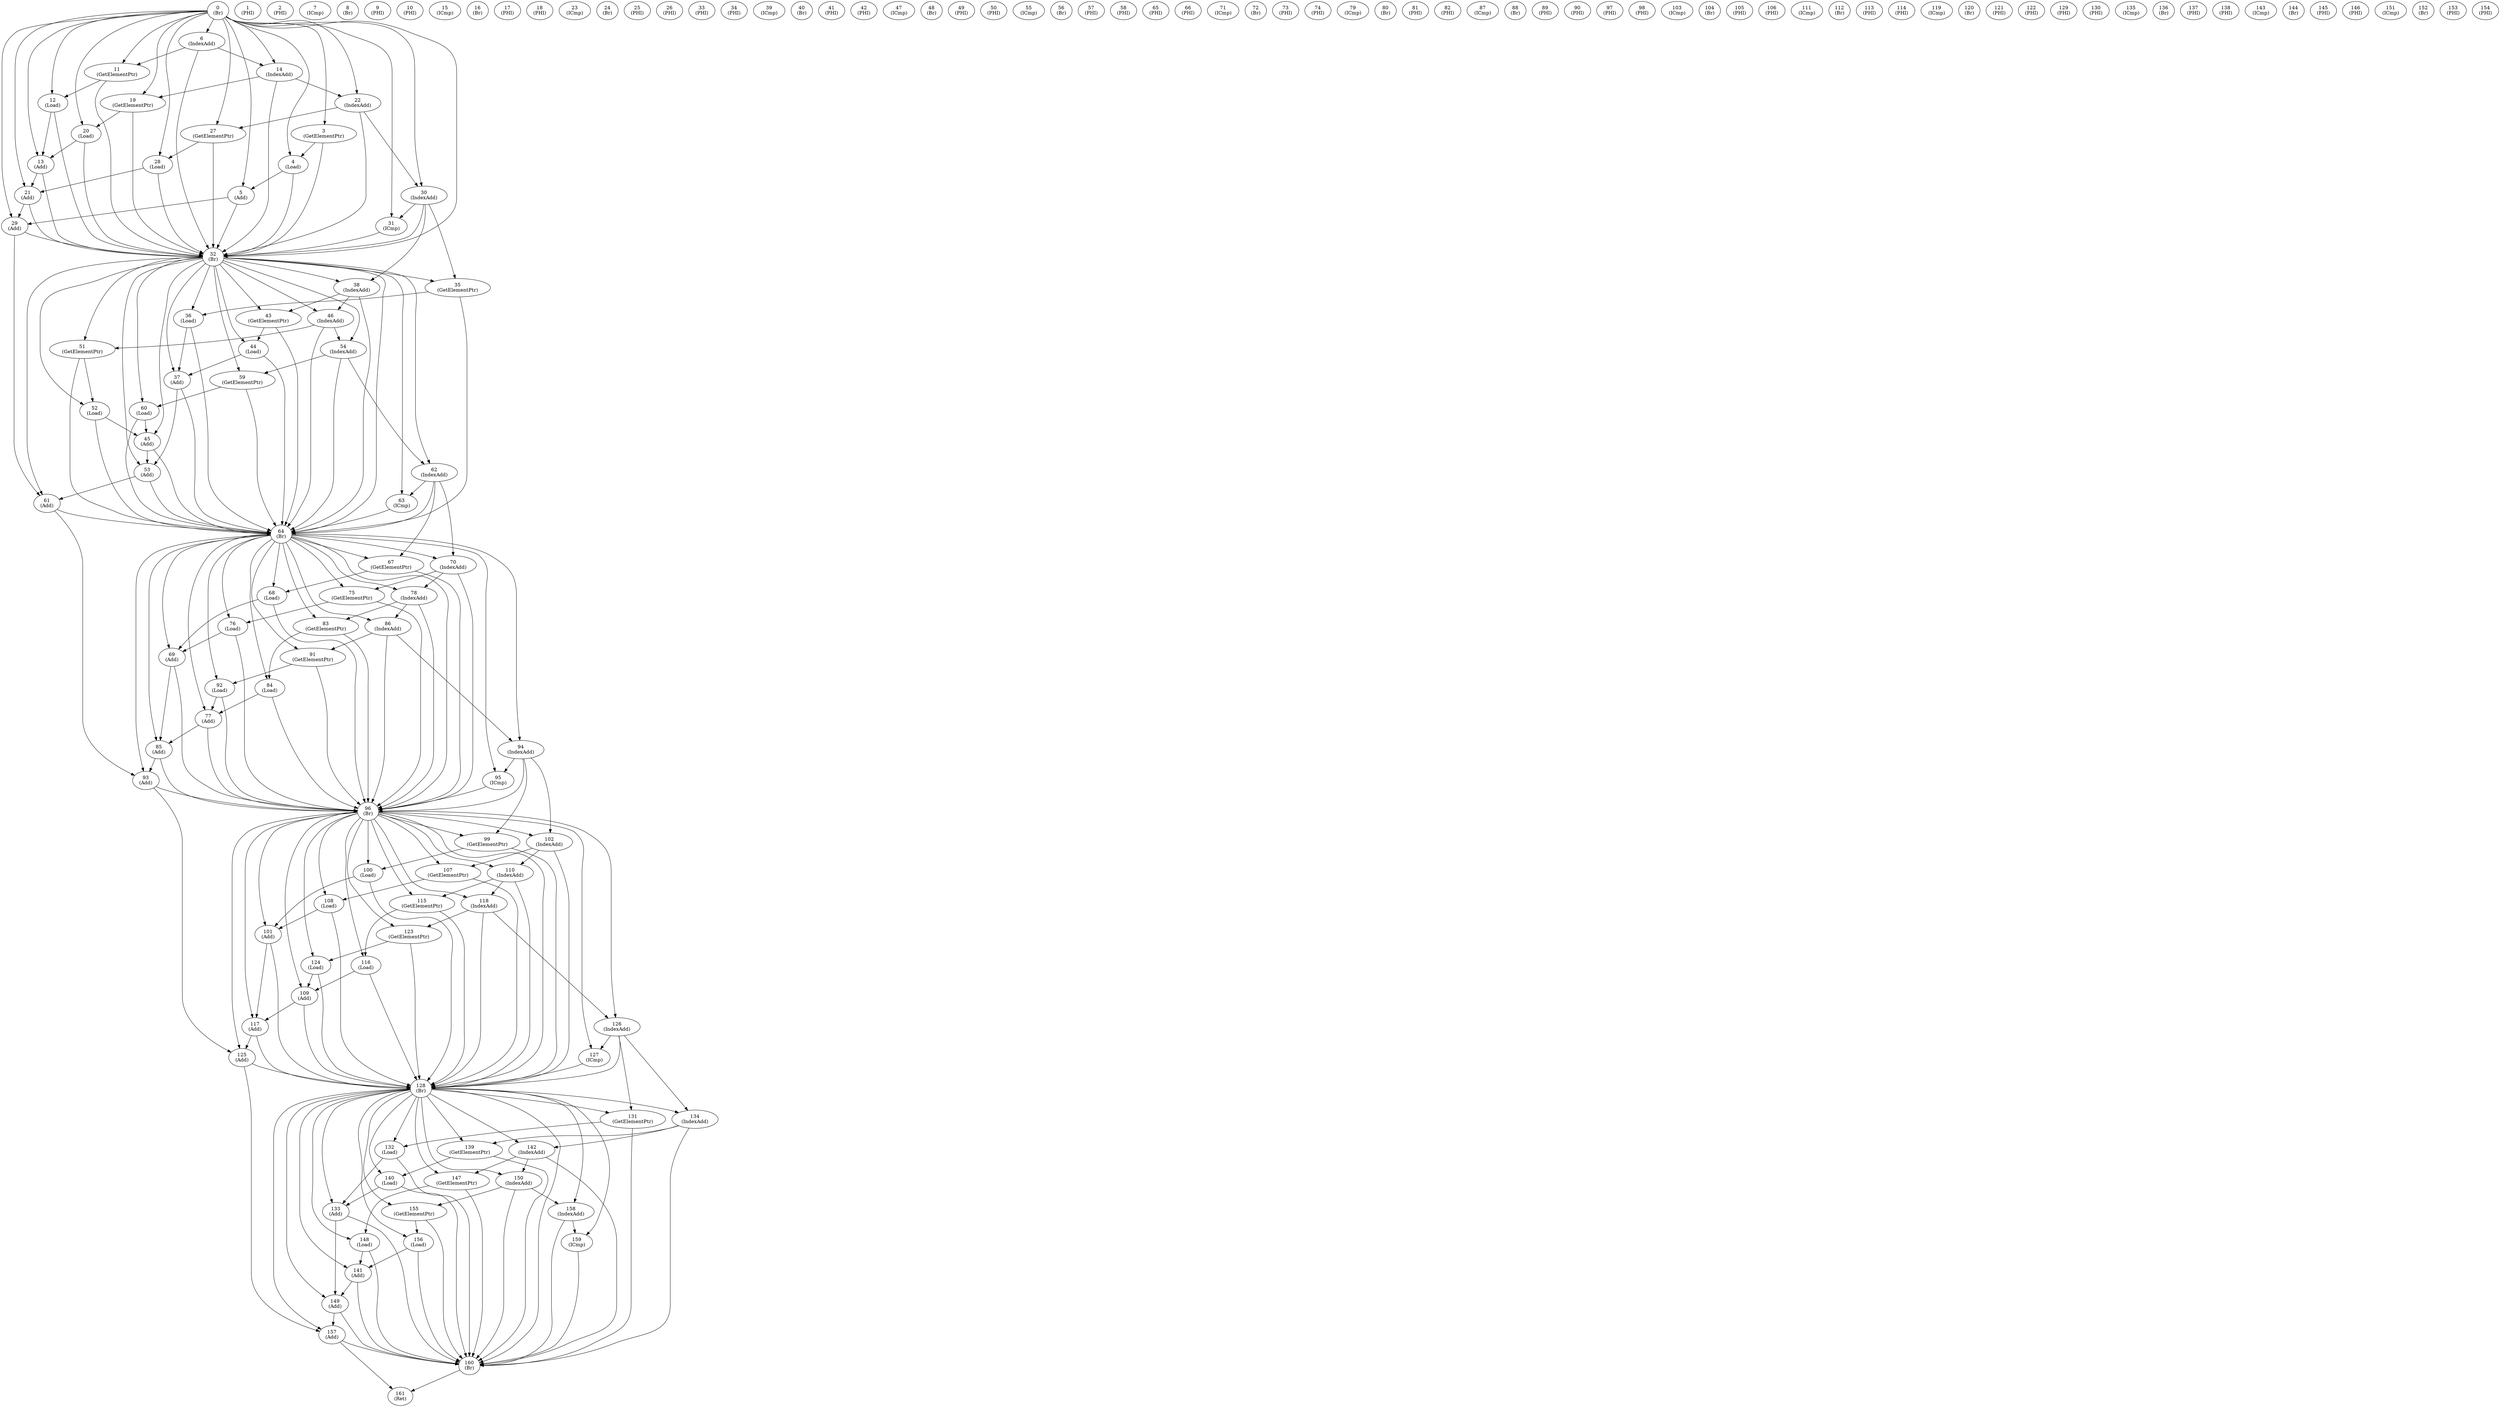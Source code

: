 digraph G {
0[label="0\n(Br)"];
1[label="1\n(PHI)"];
2[label="2\n(PHI)"];
3[label="3\n(GetElementPtr)"];
4[label="4\n(Load)"];
5[label="5\n(Add)"];
6[label="6\n(IndexAdd)"];
7[label="7\n(ICmp)"];
8[label="8\n(Br)"];
9[label="9\n(PHI)"];
10[label="10\n(PHI)"];
11[label="11\n(GetElementPtr)"];
12[label="12\n(Load)"];
13[label="13\n(Add)"];
14[label="14\n(IndexAdd)"];
15[label="15\n(ICmp)"];
16[label="16\n(Br)"];
17[label="17\n(PHI)"];
18[label="18\n(PHI)"];
19[label="19\n(GetElementPtr)"];
20[label="20\n(Load)"];
21[label="21\n(Add)"];
22[label="22\n(IndexAdd)"];
23[label="23\n(ICmp)"];
24[label="24\n(Br)"];
25[label="25\n(PHI)"];
26[label="26\n(PHI)"];
27[label="27\n(GetElementPtr)"];
28[label="28\n(Load)"];
29[label="29\n(Add)"];
30[label="30\n(IndexAdd)"];
31[label="31\n(ICmp)"];
32[label="32\n(Br)"];
33[label="33\n(PHI)"];
34[label="34\n(PHI)"];
35[label="35\n(GetElementPtr)"];
36[label="36\n(Load)"];
37[label="37\n(Add)"];
38[label="38\n(IndexAdd)"];
39[label="39\n(ICmp)"];
40[label="40\n(Br)"];
41[label="41\n(PHI)"];
42[label="42\n(PHI)"];
43[label="43\n(GetElementPtr)"];
44[label="44\n(Load)"];
45[label="45\n(Add)"];
46[label="46\n(IndexAdd)"];
47[label="47\n(ICmp)"];
48[label="48\n(Br)"];
49[label="49\n(PHI)"];
50[label="50\n(PHI)"];
51[label="51\n(GetElementPtr)"];
52[label="52\n(Load)"];
53[label="53\n(Add)"];
54[label="54\n(IndexAdd)"];
55[label="55\n(ICmp)"];
56[label="56\n(Br)"];
57[label="57\n(PHI)"];
58[label="58\n(PHI)"];
59[label="59\n(GetElementPtr)"];
60[label="60\n(Load)"];
61[label="61\n(Add)"];
62[label="62\n(IndexAdd)"];
63[label="63\n(ICmp)"];
64[label="64\n(Br)"];
65[label="65\n(PHI)"];
66[label="66\n(PHI)"];
67[label="67\n(GetElementPtr)"];
68[label="68\n(Load)"];
69[label="69\n(Add)"];
70[label="70\n(IndexAdd)"];
71[label="71\n(ICmp)"];
72[label="72\n(Br)"];
73[label="73\n(PHI)"];
74[label="74\n(PHI)"];
75[label="75\n(GetElementPtr)"];
76[label="76\n(Load)"];
77[label="77\n(Add)"];
78[label="78\n(IndexAdd)"];
79[label="79\n(ICmp)"];
80[label="80\n(Br)"];
81[label="81\n(PHI)"];
82[label="82\n(PHI)"];
83[label="83\n(GetElementPtr)"];
84[label="84\n(Load)"];
85[label="85\n(Add)"];
86[label="86\n(IndexAdd)"];
87[label="87\n(ICmp)"];
88[label="88\n(Br)"];
89[label="89\n(PHI)"];
90[label="90\n(PHI)"];
91[label="91\n(GetElementPtr)"];
92[label="92\n(Load)"];
93[label="93\n(Add)"];
94[label="94\n(IndexAdd)"];
95[label="95\n(ICmp)"];
96[label="96\n(Br)"];
97[label="97\n(PHI)"];
98[label="98\n(PHI)"];
99[label="99\n(GetElementPtr)"];
100[label="100\n(Load)"];
101[label="101\n(Add)"];
102[label="102\n(IndexAdd)"];
103[label="103\n(ICmp)"];
104[label="104\n(Br)"];
105[label="105\n(PHI)"];
106[label="106\n(PHI)"];
107[label="107\n(GetElementPtr)"];
108[label="108\n(Load)"];
109[label="109\n(Add)"];
110[label="110\n(IndexAdd)"];
111[label="111\n(ICmp)"];
112[label="112\n(Br)"];
113[label="113\n(PHI)"];
114[label="114\n(PHI)"];
115[label="115\n(GetElementPtr)"];
116[label="116\n(Load)"];
117[label="117\n(Add)"];
118[label="118\n(IndexAdd)"];
119[label="119\n(ICmp)"];
120[label="120\n(Br)"];
121[label="121\n(PHI)"];
122[label="122\n(PHI)"];
123[label="123\n(GetElementPtr)"];
124[label="124\n(Load)"];
125[label="125\n(Add)"];
126[label="126\n(IndexAdd)"];
127[label="127\n(ICmp)"];
128[label="128\n(Br)"];
129[label="129\n(PHI)"];
130[label="130\n(PHI)"];
131[label="131\n(GetElementPtr)"];
132[label="132\n(Load)"];
133[label="133\n(Add)"];
134[label="134\n(IndexAdd)"];
135[label="135\n(ICmp)"];
136[label="136\n(Br)"];
137[label="137\n(PHI)"];
138[label="138\n(PHI)"];
139[label="139\n(GetElementPtr)"];
140[label="140\n(Load)"];
141[label="141\n(Add)"];
142[label="142\n(IndexAdd)"];
143[label="143\n(ICmp)"];
144[label="144\n(Br)"];
145[label="145\n(PHI)"];
146[label="146\n(PHI)"];
147[label="147\n(GetElementPtr)"];
148[label="148\n(Load)"];
149[label="149\n(Add)"];
150[label="150\n(IndexAdd)"];
151[label="151\n(ICmp)"];
152[label="152\n(Br)"];
153[label="153\n(PHI)"];
154[label="154\n(PHI)"];
155[label="155\n(GetElementPtr)"];
156[label="156\n(Load)"];
157[label="157\n(Add)"];
158[label="158\n(IndexAdd)"];
159[label="159\n(ICmp)"];
160[label="160\n(Br)"];
161[label="161\n(Ret)"];
157->161 ;
159->160 ;
158->159 ;
155->156 ;
147->148 ;
139->140 ;
131->132 ;
127->128 ;
126->127 ;
123->124 ;
115->116 ;
107->108 ;
99->100 ;
95->96 ;
94->95 ;
91->92 ;
35->36 ;
31->32 ;
30->31 ;
27->28 ;
3->4 ;
4->5 ;
11->12 ;
19->20 ;
43->44 ;
51->52 ;
59->60 ;
62->63 ;
63->64 ;
67->68 ;
75->76 ;
83->84 ;
150->155 ;
150->158 ;
142->147 ;
142->150 ;
134->139 ;
134->142 ;
126->131 ;
126->134 ;
118->123 ;
118->126 ;
110->115 ;
110->118 ;
102->107 ;
102->110 ;
94->99 ;
94->102 ;
86->91 ;
86->94 ;
78->83 ;
78->86 ;
70->75 ;
70->78 ;
62->67 ;
62->70 ;
54->59 ;
54->62 ;
46->51 ;
46->54 ;
38->43 ;
38->46 ;
30->35 ;
30->38 ;
22->27 ;
22->30 ;
14->19 ;
14->22 ;
6->11 ;
6->14 ;
0->3 ;
0->4 ;
0->5 ;
0->6 ;
0->11 ;
0->12 ;
0->13 ;
0->14 ;
0->19 ;
0->20 ;
0->21 ;
0->22 ;
0->27 ;
0->28 ;
0->29 ;
0->30 ;
0->31 ;
0->32 ;
3->32 ;
4->32 ;
5->32 ;
6->32 ;
11->32 ;
12->32 ;
13->32 ;
14->32 ;
19->32 ;
20->32 ;
21->32 ;
22->32 ;
27->32 ;
28->32 ;
29->32 ;
30->32 ;
32->35 ;
32->36 ;
32->37 ;
32->38 ;
32->43 ;
32->44 ;
32->45 ;
32->46 ;
32->51 ;
32->52 ;
32->53 ;
32->54 ;
32->59 ;
32->60 ;
32->61 ;
32->62 ;
32->63 ;
32->64 ;
35->64 ;
36->64 ;
37->64 ;
38->64 ;
43->64 ;
44->64 ;
45->64 ;
46->64 ;
51->64 ;
52->64 ;
53->64 ;
54->64 ;
59->64 ;
60->64 ;
61->64 ;
62->64 ;
64->67 ;
64->68 ;
64->69 ;
64->70 ;
64->75 ;
64->76 ;
64->77 ;
64->78 ;
64->83 ;
64->84 ;
64->85 ;
64->86 ;
64->91 ;
64->92 ;
64->93 ;
64->94 ;
64->95 ;
64->96 ;
67->96 ;
68->96 ;
69->96 ;
70->96 ;
75->96 ;
76->96 ;
77->96 ;
78->96 ;
83->96 ;
84->96 ;
85->96 ;
86->96 ;
91->96 ;
92->96 ;
93->96 ;
94->96 ;
96->99 ;
96->100 ;
96->101 ;
96->102 ;
96->107 ;
96->108 ;
96->109 ;
96->110 ;
96->115 ;
96->116 ;
96->117 ;
96->118 ;
96->123 ;
96->124 ;
96->125 ;
96->126 ;
96->127 ;
96->128 ;
99->128 ;
100->128 ;
101->128 ;
102->128 ;
107->128 ;
108->128 ;
109->128 ;
110->128 ;
115->128 ;
116->128 ;
117->128 ;
118->128 ;
123->128 ;
124->128 ;
125->128 ;
126->128 ;
128->131 ;
128->132 ;
128->133 ;
128->134 ;
128->139 ;
128->140 ;
128->141 ;
128->142 ;
128->147 ;
128->148 ;
128->149 ;
128->150 ;
128->155 ;
128->156 ;
128->157 ;
128->158 ;
128->159 ;
128->160 ;
131->160 ;
132->160 ;
133->160 ;
134->160 ;
139->160 ;
140->160 ;
141->160 ;
142->160 ;
147->160 ;
148->160 ;
149->160 ;
150->160 ;
155->160 ;
156->160 ;
157->160 ;
158->160 ;
160->161 ;
132->133 ;
140->133 ;
148->141 ;
156->141 ;
133->149 ;
141->149 ;
149->157 ;
125->157 ;
100->101 ;
108->101 ;
116->109 ;
124->109 ;
101->117 ;
109->117 ;
93->125 ;
117->125 ;
68->69 ;
76->69 ;
84->77 ;
92->77 ;
69->85 ;
77->85 ;
85->93 ;
61->93 ;
36->37 ;
44->37 ;
52->45 ;
60->45 ;
37->53 ;
45->53 ;
29->61 ;
53->61 ;
20->13 ;
12->13 ;
28->21 ;
13->21 ;
5->29 ;
21->29 ;
}
digraph G {
0[label="0\n(Br)"];
1[label="1\n(PHI)"];
2[label="2\n(PHI)"];
3[label="3\n(GetElementPtr)"];
4[label="4\n(Load)"];
5[label="5\n(Add)"];
6[label="6\n(Move)"];
7[label="7\n(ICmp)"];
8[label="8\n(Br)"];
9[label="9\n(PHI)"];
10[label="10\n(PHI)"];
11[label="11\n(GetElementPtr)"];
12[label="12\n(Load)"];
13[label="13\n(Add)"];
14[label="14\n(Move)"];
15[label="15\n(ICmp)"];
16[label="16\n(Br)"];
17[label="17\n(PHI)"];
18[label="18\n(PHI)"];
19[label="19\n(GetElementPtr)"];
20[label="20\n(Load)"];
21[label="21\n(Add)"];
22[label="22\n(Move)"];
23[label="23\n(ICmp)"];
24[label="24\n(Br)"];
25[label="25\n(PHI)"];
26[label="26\n(PHI)"];
27[label="27\n(GetElementPtr)"];
28[label="28\n(Load)"];
29[label="29\n(Add)"];
30[label="30\n(Move)"];
31[label="31\n(ICmp)"];
32[label="32\n(Br)"];
33[label="33\n(PHI)"];
34[label="34\n(PHI)"];
35[label="35\n(GetElementPtr)"];
36[label="36\n(Load)"];
37[label="37\n(Add)"];
38[label="38\n(Move)"];
39[label="39\n(ICmp)"];
40[label="40\n(Br)"];
41[label="41\n(PHI)"];
42[label="42\n(PHI)"];
43[label="43\n(GetElementPtr)"];
44[label="44\n(Load)"];
45[label="45\n(Add)"];
46[label="46\n(Move)"];
47[label="47\n(ICmp)"];
48[label="48\n(Br)"];
49[label="49\n(PHI)"];
50[label="50\n(PHI)"];
51[label="51\n(GetElementPtr)"];
52[label="52\n(Load)"];
53[label="53\n(Add)"];
54[label="54\n(Move)"];
55[label="55\n(ICmp)"];
56[label="56\n(Br)"];
57[label="57\n(PHI)"];
58[label="58\n(PHI)"];
59[label="59\n(GetElementPtr)"];
60[label="60\n(Load)"];
61[label="61\n(Add)"];
62[label="62\n(Move)"];
63[label="63\n(ICmp)"];
64[label="64\n(Br)"];
65[label="65\n(PHI)"];
66[label="66\n(PHI)"];
67[label="67\n(GetElementPtr)"];
68[label="68\n(Load)"];
69[label="69\n(Add)"];
70[label="70\n(Move)"];
71[label="71\n(ICmp)"];
72[label="72\n(Br)"];
73[label="73\n(PHI)"];
74[label="74\n(PHI)"];
75[label="75\n(GetElementPtr)"];
76[label="76\n(Load)"];
77[label="77\n(Add)"];
78[label="78\n(Move)"];
79[label="79\n(ICmp)"];
80[label="80\n(Br)"];
81[label="81\n(PHI)"];
82[label="82\n(PHI)"];
83[label="83\n(GetElementPtr)"];
84[label="84\n(Load)"];
85[label="85\n(Add)"];
86[label="86\n(Move)"];
87[label="87\n(ICmp)"];
88[label="88\n(Br)"];
89[label="89\n(PHI)"];
90[label="90\n(PHI)"];
91[label="91\n(GetElementPtr)"];
92[label="92\n(Load)"];
93[label="93\n(Add)"];
94[label="94\n(Move)"];
95[label="95\n(ICmp)"];
96[label="96\n(Br)"];
97[label="97\n(PHI)"];
98[label="98\n(PHI)"];
99[label="99\n(GetElementPtr)"];
100[label="100\n(Load)"];
101[label="101\n(Add)"];
102[label="102\n(Move)"];
103[label="103\n(ICmp)"];
104[label="104\n(Br)"];
105[label="105\n(PHI)"];
106[label="106\n(PHI)"];
107[label="107\n(GetElementPtr)"];
108[label="108\n(Load)"];
109[label="109\n(Add)"];
110[label="110\n(Move)"];
111[label="111\n(ICmp)"];
112[label="112\n(Br)"];
113[label="113\n(PHI)"];
114[label="114\n(PHI)"];
115[label="115\n(GetElementPtr)"];
116[label="116\n(Load)"];
117[label="117\n(Add)"];
118[label="118\n(Move)"];
119[label="119\n(ICmp)"];
120[label="120\n(Br)"];
121[label="121\n(PHI)"];
122[label="122\n(PHI)"];
123[label="123\n(GetElementPtr)"];
124[label="124\n(Load)"];
125[label="125\n(Add)"];
126[label="126\n(Move)"];
127[label="127\n(ICmp)"];
128[label="128\n(Br)"];
129[label="129\n(PHI)"];
130[label="130\n(PHI)"];
131[label="131\n(GetElementPtr)"];
132[label="132\n(Load)"];
133[label="133\n(Add)"];
134[label="134\n(Move)"];
135[label="135\n(ICmp)"];
136[label="136\n(Br)"];
137[label="137\n(PHI)"];
138[label="138\n(PHI)"];
139[label="139\n(GetElementPtr)"];
140[label="140\n(Load)"];
141[label="141\n(Add)"];
142[label="142\n(Move)"];
143[label="143\n(ICmp)"];
144[label="144\n(Br)"];
145[label="145\n(PHI)"];
146[label="146\n(PHI)"];
147[label="147\n(GetElementPtr)"];
148[label="148\n(Load)"];
149[label="149\n(Add)"];
150[label="150\n(Move)"];
151[label="151\n(ICmp)"];
152[label="152\n(Br)"];
153[label="153\n(PHI)"];
154[label="154\n(PHI)"];
155[label="155\n(GetElementPtr)"];
156[label="156\n(Load)"];
157[label="157\n(Add)"];
158[label="158\n(Move)"];
159[label="159\n(ICmp)"];
160[label="160\n(Br)"];
161[label="161\n(Ret)"];
157->161 ;
156->157 ;
155->156 ;
148->149 ;
147->148 ;
140->141 ;
139->140 ;
132->133 ;
131->132 ;
124->125 ;
123->124 ;
116->117 ;
115->116 ;
108->109 ;
107->108 ;
100->101 ;
99->100 ;
92->93 ;
91->92 ;
36->37 ;
35->36 ;
28->29 ;
27->28 ;
3->4 ;
4->5 ;
11->12 ;
12->13 ;
19->20 ;
20->21 ;
43->44 ;
44->45 ;
51->52 ;
52->53 ;
59->60 ;
60->61 ;
67->68 ;
68->69 ;
75->76 ;
76->77 ;
83->84 ;
84->85 ;
149->157 ;
150->155 ;
141->149 ;
142->147 ;
142->150 ;
133->141 ;
134->139 ;
134->142 ;
125->133 ;
126->131 ;
126->134 ;
117->125 ;
118->123 ;
118->126 ;
109->117 ;
110->115 ;
110->118 ;
101->109 ;
102->107 ;
102->110 ;
93->101 ;
94->99 ;
94->102 ;
85->93 ;
86->91 ;
86->94 ;
77->85 ;
78->83 ;
78->86 ;
69->77 ;
70->75 ;
70->78 ;
61->69 ;
62->67 ;
62->70 ;
53->61 ;
54->59 ;
54->62 ;
45->53 ;
46->51 ;
46->54 ;
37->45 ;
38->43 ;
38->46 ;
29->37 ;
30->35 ;
30->38 ;
21->29 ;
22->27 ;
22->30 ;
13->21 ;
14->19 ;
14->22 ;
5->13 ;
6->11 ;
6->14 ;
0->3 ;
0->4 ;
0->5 ;
0->6 ;
0->8 ;
0->11 ;
0->12 ;
0->13 ;
0->14 ;
0->16 ;
0->19 ;
0->20 ;
0->21 ;
0->22 ;
0->24 ;
0->27 ;
0->28 ;
0->29 ;
0->30 ;
0->32 ;
0->35 ;
0->36 ;
0->37 ;
0->38 ;
0->40 ;
0->43 ;
0->44 ;
0->45 ;
0->46 ;
0->48 ;
0->51 ;
0->52 ;
0->53 ;
0->54 ;
0->56 ;
0->59 ;
0->60 ;
0->61 ;
0->62 ;
0->64 ;
0->67 ;
0->68 ;
0->69 ;
0->70 ;
0->72 ;
0->75 ;
0->76 ;
0->77 ;
0->78 ;
0->80 ;
0->83 ;
0->84 ;
0->85 ;
0->86 ;
0->88 ;
0->91 ;
0->92 ;
0->93 ;
0->94 ;
0->96 ;
0->99 ;
0->100 ;
0->101 ;
0->102 ;
0->104 ;
0->107 ;
0->108 ;
0->109 ;
0->110 ;
0->112 ;
0->115 ;
0->116 ;
0->117 ;
0->118 ;
0->120 ;
0->123 ;
0->124 ;
0->125 ;
0->126 ;
0->128 ;
0->131 ;
0->132 ;
0->133 ;
0->134 ;
0->136 ;
0->139 ;
0->140 ;
0->141 ;
0->142 ;
0->144 ;
0->147 ;
0->148 ;
0->149 ;
0->150 ;
0->152 ;
0->155 ;
0->156 ;
0->157 ;
0->160 ;
0->161 ;
}
digraph G {
0[label="0\n(Br)"];
1[label="1\n(PHI)"];
2[label="2\n(PHI)"];
3[label="3\n(GetElementPtr)"];
4[label="4\n(Load)"];
5[label="5\n(Add)"];
6[label="6\n(Move)"];
7[label="7\n(ICmp)"];
8[label="8\n(Br)"];
9[label="9\n(PHI)"];
10[label="10\n(PHI)"];
11[label="11\n(GetElementPtr)"];
12[label="12\n(Load)"];
13[label="13\n(Add)"];
14[label="14\n(Move)"];
15[label="15\n(ICmp)"];
16[label="16\n(Br)"];
17[label="17\n(PHI)"];
18[label="18\n(PHI)"];
19[label="19\n(GetElementPtr)"];
20[label="20\n(Load)"];
21[label="21\n(Add)"];
22[label="22\n(Move)"];
23[label="23\n(ICmp)"];
24[label="24\n(Br)"];
25[label="25\n(PHI)"];
26[label="26\n(PHI)"];
27[label="27\n(GetElementPtr)"];
28[label="28\n(Load)"];
29[label="29\n(Add)"];
30[label="30\n(Move)"];
31[label="31\n(ICmp)"];
32[label="32\n(Br)"];
33[label="33\n(PHI)"];
34[label="34\n(PHI)"];
35[label="35\n(GetElementPtr)"];
36[label="36\n(Load)"];
37[label="37\n(Add)"];
38[label="38\n(Move)"];
39[label="39\n(ICmp)"];
40[label="40\n(Br)"];
41[label="41\n(PHI)"];
42[label="42\n(PHI)"];
43[label="43\n(GetElementPtr)"];
44[label="44\n(Load)"];
45[label="45\n(Add)"];
46[label="46\n(Move)"];
47[label="47\n(ICmp)"];
48[label="48\n(Br)"];
49[label="49\n(PHI)"];
50[label="50\n(PHI)"];
51[label="51\n(GetElementPtr)"];
52[label="52\n(Load)"];
53[label="53\n(Add)"];
54[label="54\n(Move)"];
55[label="55\n(ICmp)"];
56[label="56\n(Br)"];
57[label="57\n(PHI)"];
58[label="58\n(PHI)"];
59[label="59\n(GetElementPtr)"];
60[label="60\n(Load)"];
61[label="61\n(Add)"];
62[label="62\n(Move)"];
63[label="63\n(ICmp)"];
64[label="64\n(Br)"];
65[label="65\n(PHI)"];
66[label="66\n(PHI)"];
67[label="67\n(GetElementPtr)"];
68[label="68\n(Load)"];
69[label="69\n(Add)"];
70[label="70\n(Move)"];
71[label="71\n(ICmp)"];
72[label="72\n(Br)"];
73[label="73\n(PHI)"];
74[label="74\n(PHI)"];
75[label="75\n(GetElementPtr)"];
76[label="76\n(Load)"];
77[label="77\n(Add)"];
78[label="78\n(Move)"];
79[label="79\n(ICmp)"];
80[label="80\n(Br)"];
81[label="81\n(PHI)"];
82[label="82\n(PHI)"];
83[label="83\n(GetElementPtr)"];
84[label="84\n(Load)"];
85[label="85\n(Add)"];
86[label="86\n(Move)"];
87[label="87\n(ICmp)"];
88[label="88\n(Br)"];
89[label="89\n(PHI)"];
90[label="90\n(PHI)"];
91[label="91\n(GetElementPtr)"];
92[label="92\n(Load)"];
93[label="93\n(Add)"];
94[label="94\n(Move)"];
95[label="95\n(ICmp)"];
96[label="96\n(Br)"];
97[label="97\n(PHI)"];
98[label="98\n(PHI)"];
99[label="99\n(GetElementPtr)"];
100[label="100\n(Load)"];
101[label="101\n(Add)"];
102[label="102\n(Move)"];
103[label="103\n(ICmp)"];
104[label="104\n(Br)"];
105[label="105\n(PHI)"];
106[label="106\n(PHI)"];
107[label="107\n(GetElementPtr)"];
108[label="108\n(Load)"];
109[label="109\n(Add)"];
110[label="110\n(Move)"];
111[label="111\n(ICmp)"];
112[label="112\n(Br)"];
113[label="113\n(PHI)"];
114[label="114\n(PHI)"];
115[label="115\n(GetElementPtr)"];
116[label="116\n(Load)"];
117[label="117\n(Add)"];
118[label="118\n(Move)"];
119[label="119\n(ICmp)"];
120[label="120\n(Br)"];
121[label="121\n(PHI)"];
122[label="122\n(PHI)"];
123[label="123\n(GetElementPtr)"];
124[label="124\n(Load)"];
125[label="125\n(Add)"];
126[label="126\n(Move)"];
127[label="127\n(ICmp)"];
128[label="128\n(Br)"];
129[label="129\n(PHI)"];
130[label="130\n(PHI)"];
131[label="131\n(GetElementPtr)"];
132[label="132\n(Load)"];
133[label="133\n(Add)"];
134[label="134\n(Move)"];
135[label="135\n(ICmp)"];
136[label="136\n(Br)"];
137[label="137\n(PHI)"];
138[label="138\n(PHI)"];
139[label="139\n(GetElementPtr)"];
140[label="140\n(Load)"];
141[label="141\n(Add)"];
142[label="142\n(Move)"];
143[label="143\n(ICmp)"];
144[label="144\n(Br)"];
145[label="145\n(PHI)"];
146[label="146\n(PHI)"];
147[label="147\n(GetElementPtr)"];
148[label="148\n(Load)"];
149[label="149\n(Add)"];
150[label="150\n(Move)"];
151[label="151\n(ICmp)"];
152[label="152\n(Br)"];
153[label="153\n(PHI)"];
154[label="154\n(PHI)"];
155[label="155\n(GetElementPtr)"];
156[label="156\n(Load)"];
157[label="157\n(Add)"];
158[label="158\n(Move)"];
159[label="159\n(ICmp)"];
160[label="160\n(Br)"];
161[label="161\n(Ret)"];
157->161 ;
156->157 ;
155->156 ;
148->149 ;
147->148 ;
140->141 ;
139->140 ;
132->133 ;
131->132 ;
124->125 ;
123->124 ;
116->117 ;
115->116 ;
108->109 ;
107->108 ;
100->101 ;
99->100 ;
92->93 ;
91->92 ;
36->37 ;
35->36 ;
28->29 ;
27->28 ;
3->4 ;
4->5 ;
11->12 ;
12->13 ;
19->20 ;
20->21 ;
43->44 ;
44->45 ;
51->52 ;
52->53 ;
59->60 ;
60->61 ;
67->68 ;
68->69 ;
75->76 ;
76->77 ;
83->84 ;
84->85 ;
149->157 ;
150->155 ;
141->149 ;
142->147 ;
142->150 ;
133->141 ;
134->139 ;
134->142 ;
125->133 ;
126->131 ;
126->134 ;
117->125 ;
118->123 ;
118->126 ;
109->117 ;
110->115 ;
110->118 ;
101->109 ;
102->107 ;
102->110 ;
93->101 ;
94->99 ;
94->102 ;
85->93 ;
86->91 ;
86->94 ;
77->85 ;
78->83 ;
78->86 ;
69->77 ;
70->75 ;
70->78 ;
61->69 ;
62->67 ;
62->70 ;
53->61 ;
54->59 ;
54->62 ;
45->53 ;
46->51 ;
46->54 ;
37->45 ;
38->43 ;
38->46 ;
29->37 ;
30->35 ;
30->38 ;
21->29 ;
22->27 ;
22->30 ;
13->21 ;
14->19 ;
14->22 ;
5->13 ;
6->11 ;
6->14 ;
0->3 ;
0->4 ;
0->5 ;
0->6 ;
0->8 ;
0->11 ;
0->12 ;
0->13 ;
0->14 ;
0->16 ;
0->19 ;
0->20 ;
0->21 ;
0->22 ;
0->24 ;
0->27 ;
0->28 ;
0->29 ;
0->30 ;
0->32 ;
0->35 ;
0->36 ;
0->37 ;
0->38 ;
0->40 ;
0->43 ;
0->44 ;
0->45 ;
0->46 ;
0->48 ;
0->51 ;
0->52 ;
0->53 ;
0->54 ;
0->56 ;
0->59 ;
0->60 ;
0->61 ;
0->62 ;
0->64 ;
0->67 ;
0->68 ;
0->69 ;
0->70 ;
0->72 ;
0->75 ;
0->76 ;
0->77 ;
0->78 ;
0->80 ;
0->83 ;
0->84 ;
0->85 ;
0->86 ;
0->88 ;
0->91 ;
0->92 ;
0->93 ;
0->94 ;
0->96 ;
0->99 ;
0->100 ;
0->101 ;
0->102 ;
0->104 ;
0->107 ;
0->108 ;
0->109 ;
0->110 ;
0->112 ;
0->115 ;
0->116 ;
0->117 ;
0->118 ;
0->120 ;
0->123 ;
0->124 ;
0->125 ;
0->126 ;
0->128 ;
0->131 ;
0->132 ;
0->133 ;
0->134 ;
0->136 ;
0->139 ;
0->140 ;
0->141 ;
0->142 ;
0->144 ;
0->147 ;
0->148 ;
0->149 ;
0->150 ;
0->152 ;
0->155 ;
0->156 ;
0->157 ;
0->160 ;
0->161 ;
}
digraph G {
0[label="0\n(Br)"];
1[label="1\n(PHI)"];
2[label="2\n(PHI)"];
3[label="3\n(GetElementPtr)"];
4[label="4\n(Load)"];
5[label="5\n(Add)"];
6[label="6\n(IndexAdd)"];
7[label="7\n(ICmp)"];
8[label="8\n(Br)"];
9[label="9\n(PHI)"];
10[label="10\n(PHI)"];
11[label="11\n(GetElementPtr)"];
12[label="12\n(Load)"];
13[label="13\n(Add)"];
14[label="14\n(IndexAdd)"];
15[label="15\n(ICmp)"];
16[label="16\n(Br)"];
17[label="17\n(PHI)"];
18[label="18\n(PHI)"];
19[label="19\n(GetElementPtr)"];
20[label="20\n(Load)"];
21[label="21\n(Add)"];
22[label="22\n(IndexAdd)"];
23[label="23\n(ICmp)"];
24[label="24\n(Br)"];
25[label="25\n(PHI)"];
26[label="26\n(PHI)"];
27[label="27\n(GetElementPtr)"];
28[label="28\n(Load)"];
29[label="29\n(Add)"];
30[label="30\n(IndexAdd)"];
31[label="31\n(ICmp)"];
32[label="32\n(Br)"];
33[label="33\n(PHI)"];
34[label="34\n(PHI)"];
35[label="35\n(GetElementPtr)"];
36[label="36\n(Load)"];
37[label="37\n(Add)"];
38[label="38\n(IndexAdd)"];
39[label="39\n(ICmp)"];
40[label="40\n(Br)"];
41[label="41\n(PHI)"];
42[label="42\n(PHI)"];
43[label="43\n(GetElementPtr)"];
44[label="44\n(Load)"];
45[label="45\n(Add)"];
46[label="46\n(IndexAdd)"];
47[label="47\n(ICmp)"];
48[label="48\n(Br)"];
49[label="49\n(PHI)"];
50[label="50\n(PHI)"];
51[label="51\n(GetElementPtr)"];
52[label="52\n(Load)"];
53[label="53\n(Add)"];
54[label="54\n(IndexAdd)"];
55[label="55\n(ICmp)"];
56[label="56\n(Br)"];
57[label="57\n(PHI)"];
58[label="58\n(PHI)"];
59[label="59\n(GetElementPtr)"];
60[label="60\n(Load)"];
61[label="61\n(Add)"];
62[label="62\n(IndexAdd)"];
63[label="63\n(ICmp)"];
64[label="64\n(Br)"];
65[label="65\n(PHI)"];
66[label="66\n(PHI)"];
67[label="67\n(GetElementPtr)"];
68[label="68\n(Load)"];
69[label="69\n(Add)"];
70[label="70\n(IndexAdd)"];
71[label="71\n(ICmp)"];
72[label="72\n(Br)"];
73[label="73\n(PHI)"];
74[label="74\n(PHI)"];
75[label="75\n(GetElementPtr)"];
76[label="76\n(Load)"];
77[label="77\n(Add)"];
78[label="78\n(IndexAdd)"];
79[label="79\n(ICmp)"];
80[label="80\n(Br)"];
81[label="81\n(PHI)"];
82[label="82\n(PHI)"];
83[label="83\n(GetElementPtr)"];
84[label="84\n(Load)"];
85[label="85\n(Add)"];
86[label="86\n(IndexAdd)"];
87[label="87\n(ICmp)"];
88[label="88\n(Br)"];
89[label="89\n(PHI)"];
90[label="90\n(PHI)"];
91[label="91\n(GetElementPtr)"];
92[label="92\n(Load)"];
93[label="93\n(Add)"];
94[label="94\n(IndexAdd)"];
95[label="95\n(ICmp)"];
96[label="96\n(Br)"];
97[label="97\n(PHI)"];
98[label="98\n(PHI)"];
99[label="99\n(GetElementPtr)"];
100[label="100\n(Load)"];
101[label="101\n(Add)"];
102[label="102\n(IndexAdd)"];
103[label="103\n(ICmp)"];
104[label="104\n(Br)"];
105[label="105\n(PHI)"];
106[label="106\n(PHI)"];
107[label="107\n(GetElementPtr)"];
108[label="108\n(Load)"];
109[label="109\n(Add)"];
110[label="110\n(IndexAdd)"];
111[label="111\n(ICmp)"];
112[label="112\n(Br)"];
113[label="113\n(PHI)"];
114[label="114\n(PHI)"];
115[label="115\n(GetElementPtr)"];
116[label="116\n(Load)"];
117[label="117\n(Add)"];
118[label="118\n(IndexAdd)"];
119[label="119\n(ICmp)"];
120[label="120\n(Br)"];
121[label="121\n(PHI)"];
122[label="122\n(PHI)"];
123[label="123\n(GetElementPtr)"];
124[label="124\n(Load)"];
125[label="125\n(Add)"];
126[label="126\n(IndexAdd)"];
127[label="127\n(ICmp)"];
128[label="128\n(Br)"];
129[label="129\n(PHI)"];
130[label="130\n(PHI)"];
131[label="131\n(GetElementPtr)"];
132[label="132\n(Load)"];
133[label="133\n(Add)"];
134[label="134\n(IndexAdd)"];
135[label="135\n(ICmp)"];
136[label="136\n(Br)"];
137[label="137\n(PHI)"];
138[label="138\n(PHI)"];
139[label="139\n(GetElementPtr)"];
140[label="140\n(Load)"];
141[label="141\n(Add)"];
142[label="142\n(IndexAdd)"];
143[label="143\n(ICmp)"];
144[label="144\n(Br)"];
145[label="145\n(PHI)"];
146[label="146\n(PHI)"];
147[label="147\n(GetElementPtr)"];
148[label="148\n(Load)"];
149[label="149\n(Add)"];
150[label="150\n(IndexAdd)"];
151[label="151\n(ICmp)"];
152[label="152\n(Br)"];
153[label="153\n(PHI)"];
154[label="154\n(PHI)"];
155[label="155\n(GetElementPtr)"];
156[label="156\n(Load)"];
157[label="157\n(Add)"];
158[label="158\n(IndexAdd)"];
159[label="159\n(ICmp)"];
160[label="160\n(Br)"];
161[label="161\n(Ret)"];
157->161 ;
159->160 ;
158->159 ;
155->156 ;
147->148 ;
139->140 ;
131->132 ;
123->124 ;
115->116 ;
107->108 ;
99->100 ;
91->92 ;
35->36 ;
27->28 ;
3->4 ;
4->5 ;
11->12 ;
19->20 ;
43->44 ;
51->52 ;
59->60 ;
67->68 ;
75->76 ;
83->84 ;
150->155 ;
150->158 ;
142->147 ;
142->150 ;
134->139 ;
134->142 ;
126->131 ;
126->134 ;
118->123 ;
118->126 ;
110->115 ;
110->118 ;
102->107 ;
102->110 ;
94->99 ;
94->102 ;
86->91 ;
86->94 ;
78->83 ;
78->86 ;
70->75 ;
70->78 ;
62->67 ;
62->70 ;
54->59 ;
54->62 ;
46->51 ;
46->54 ;
38->43 ;
38->46 ;
30->35 ;
30->38 ;
22->27 ;
22->30 ;
14->19 ;
14->22 ;
6->11 ;
6->14 ;
0->3 ;
0->4 ;
0->5 ;
0->6 ;
0->11 ;
0->12 ;
0->13 ;
0->14 ;
0->19 ;
0->20 ;
0->21 ;
0->22 ;
0->27 ;
0->28 ;
0->29 ;
0->30 ;
0->35 ;
0->36 ;
0->37 ;
0->38 ;
0->43 ;
0->44 ;
0->45 ;
0->46 ;
0->51 ;
0->52 ;
0->53 ;
0->54 ;
0->59 ;
0->60 ;
0->61 ;
0->62 ;
0->67 ;
0->68 ;
0->69 ;
0->70 ;
0->75 ;
0->76 ;
0->77 ;
0->78 ;
0->83 ;
0->84 ;
0->85 ;
0->86 ;
0->91 ;
0->92 ;
0->93 ;
0->94 ;
0->99 ;
0->100 ;
0->101 ;
0->102 ;
0->107 ;
0->108 ;
0->109 ;
0->110 ;
0->115 ;
0->116 ;
0->117 ;
0->118 ;
0->123 ;
0->124 ;
0->125 ;
0->126 ;
0->131 ;
0->132 ;
0->133 ;
0->134 ;
0->139 ;
0->140 ;
0->141 ;
0->142 ;
0->147 ;
0->148 ;
0->149 ;
0->150 ;
0->155 ;
0->156 ;
0->157 ;
0->158 ;
0->159 ;
0->160 ;
3->160 ;
4->160 ;
5->160 ;
6->160 ;
11->160 ;
12->160 ;
13->160 ;
14->160 ;
19->160 ;
20->160 ;
21->160 ;
22->160 ;
27->160 ;
28->160 ;
29->160 ;
30->160 ;
35->160 ;
36->160 ;
37->160 ;
38->160 ;
43->160 ;
44->160 ;
45->160 ;
46->160 ;
51->160 ;
52->160 ;
53->160 ;
54->160 ;
59->160 ;
60->160 ;
61->160 ;
62->160 ;
67->160 ;
68->160 ;
69->160 ;
70->160 ;
75->160 ;
76->160 ;
77->160 ;
78->160 ;
83->160 ;
84->160 ;
85->160 ;
86->160 ;
91->160 ;
92->160 ;
93->160 ;
94->160 ;
99->160 ;
100->160 ;
101->160 ;
102->160 ;
107->160 ;
108->160 ;
109->160 ;
110->160 ;
115->160 ;
116->160 ;
117->160 ;
118->160 ;
123->160 ;
124->160 ;
125->160 ;
126->160 ;
131->160 ;
132->160 ;
133->160 ;
134->160 ;
139->160 ;
140->160 ;
141->160 ;
142->160 ;
147->160 ;
148->160 ;
149->160 ;
150->160 ;
155->160 ;
156->160 ;
157->160 ;
158->160 ;
160->161 ;
20->13 ;
12->13 ;
36->21 ;
44->21 ;
28->29 ;
68->29 ;
76->37 ;
84->37 ;
92->45 ;
52->45 ;
60->53 ;
132->53 ;
140->61 ;
148->61 ;
156->69 ;
100->69 ;
108->77 ;
116->77 ;
124->85 ;
21->85 ;
13->93 ;
37->93 ;
45->101 ;
29->101 ;
69->109 ;
77->109 ;
53->117 ;
61->117 ;
85->125 ;
93->125 ;
101->133 ;
109->133 ;
117->141 ;
133->141 ;
125->149 ;
141->149 ;
5->157 ;
149->157 ;
}
